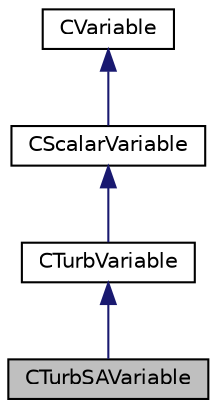 digraph "CTurbSAVariable"
{
 // LATEX_PDF_SIZE
  edge [fontname="Helvetica",fontsize="10",labelfontname="Helvetica",labelfontsize="10"];
  node [fontname="Helvetica",fontsize="10",shape=record];
  Node1 [label="CTurbSAVariable",height=0.2,width=0.4,color="black", fillcolor="grey75", style="filled", fontcolor="black",tooltip="Main class for defining the variables of the turbulence model."];
  Node2 -> Node1 [dir="back",color="midnightblue",fontsize="10",style="solid",fontname="Helvetica"];
  Node2 [label="CTurbVariable",height=0.2,width=0.4,color="black", fillcolor="white", style="filled",URL="$classCTurbVariable.html",tooltip="Base class for defining the variables of the turbulence model."];
  Node3 -> Node2 [dir="back",color="midnightblue",fontsize="10",style="solid",fontname="Helvetica"];
  Node3 [label="CScalarVariable",height=0.2,width=0.4,color="black", fillcolor="white", style="filled",URL="$classCScalarVariable.html",tooltip="Base class for defining the shared variables of scalar solvers."];
  Node4 -> Node3 [dir="back",color="midnightblue",fontsize="10",style="solid",fontname="Helvetica"];
  Node4 [label="CVariable",height=0.2,width=0.4,color="black", fillcolor="white", style="filled",URL="$classCVariable.html",tooltip="Main class for defining the variables."];
}
